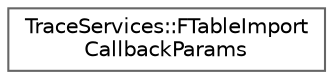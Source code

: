 digraph "Graphical Class Hierarchy"
{
 // INTERACTIVE_SVG=YES
 // LATEX_PDF_SIZE
  bgcolor="transparent";
  edge [fontname=Helvetica,fontsize=10,labelfontname=Helvetica,labelfontsize=10];
  node [fontname=Helvetica,fontsize=10,shape=box,height=0.2,width=0.4];
  rankdir="LR";
  Node0 [id="Node000000",label="TraceServices::FTableImport\lCallbackParams",height=0.2,width=0.4,color="grey40", fillcolor="white", style="filled",URL="$dd/d5d/structTraceServices_1_1FTableImportCallbackParams.html",tooltip=" "];
}

